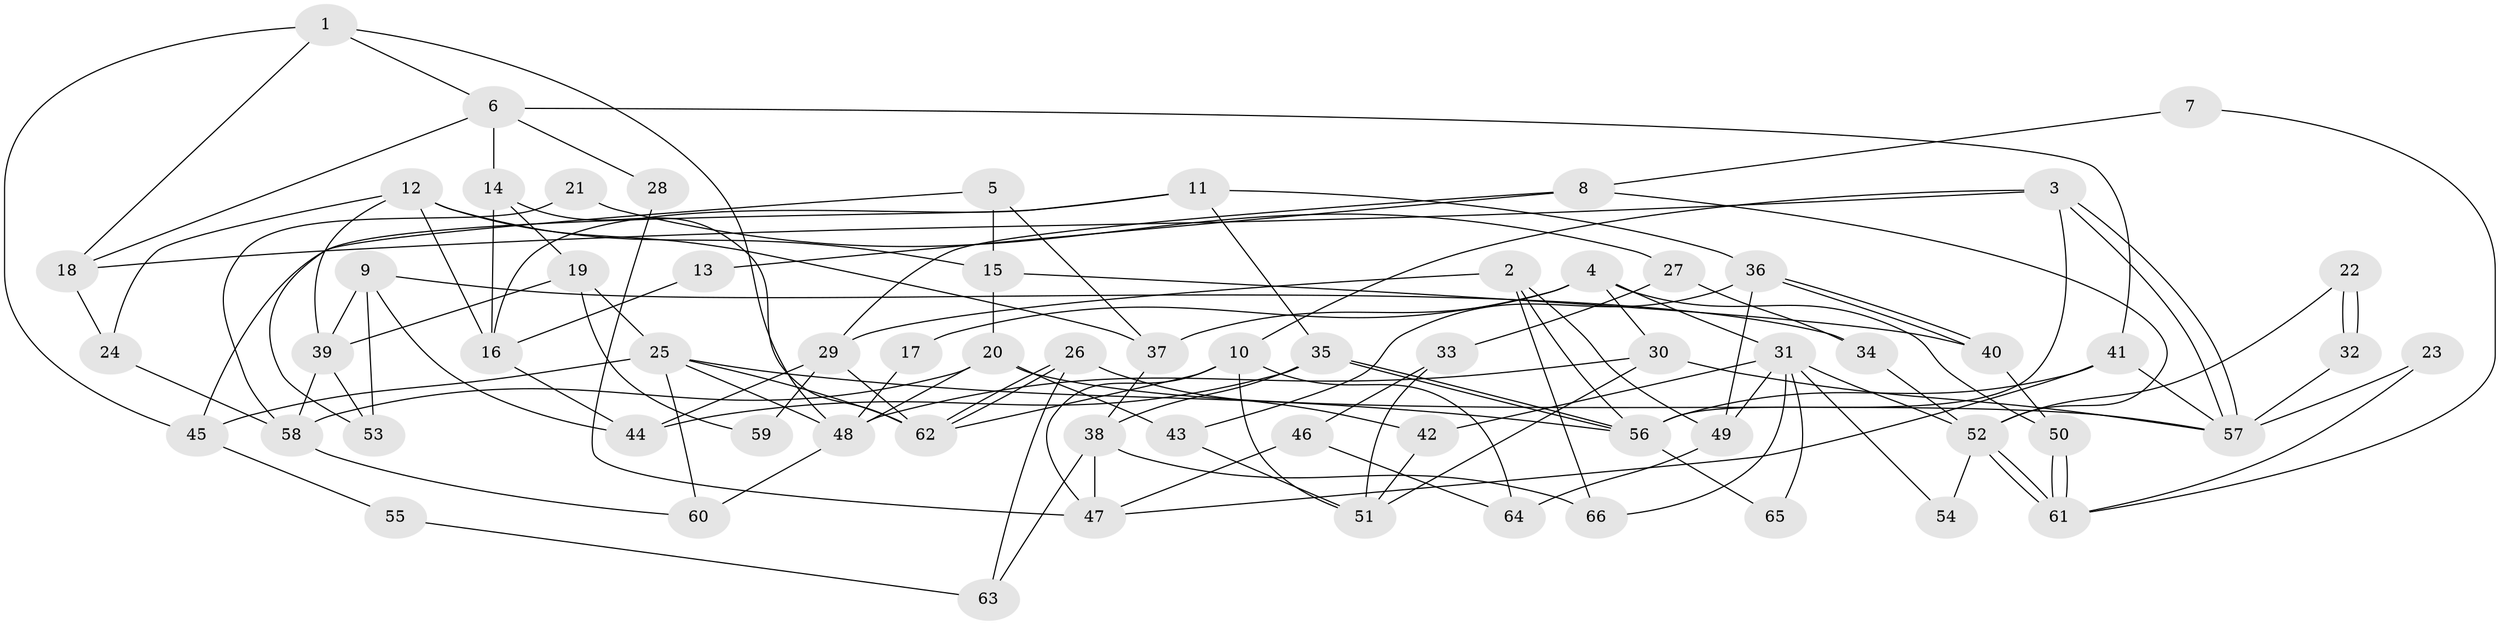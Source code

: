 // Generated by graph-tools (version 1.1) at 2025/49/03/09/25 04:49:37]
// undirected, 66 vertices, 132 edges
graph export_dot {
graph [start="1"]
  node [color=gray90,style=filled];
  1;
  2;
  3;
  4;
  5;
  6;
  7;
  8;
  9;
  10;
  11;
  12;
  13;
  14;
  15;
  16;
  17;
  18;
  19;
  20;
  21;
  22;
  23;
  24;
  25;
  26;
  27;
  28;
  29;
  30;
  31;
  32;
  33;
  34;
  35;
  36;
  37;
  38;
  39;
  40;
  41;
  42;
  43;
  44;
  45;
  46;
  47;
  48;
  49;
  50;
  51;
  52;
  53;
  54;
  55;
  56;
  57;
  58;
  59;
  60;
  61;
  62;
  63;
  64;
  65;
  66;
  1 -- 18;
  1 -- 48;
  1 -- 6;
  1 -- 45;
  2 -- 49;
  2 -- 29;
  2 -- 56;
  2 -- 66;
  3 -- 56;
  3 -- 57;
  3 -- 57;
  3 -- 10;
  3 -- 18;
  4 -- 30;
  4 -- 50;
  4 -- 17;
  4 -- 31;
  4 -- 37;
  5 -- 37;
  5 -- 15;
  5 -- 53;
  6 -- 41;
  6 -- 14;
  6 -- 18;
  6 -- 28;
  7 -- 8;
  7 -- 61;
  8 -- 52;
  8 -- 29;
  8 -- 13;
  9 -- 39;
  9 -- 53;
  9 -- 34;
  9 -- 44;
  10 -- 62;
  10 -- 47;
  10 -- 51;
  10 -- 64;
  11 -- 45;
  11 -- 35;
  11 -- 16;
  11 -- 36;
  12 -- 37;
  12 -- 16;
  12 -- 15;
  12 -- 24;
  12 -- 39;
  13 -- 16;
  14 -- 62;
  14 -- 16;
  14 -- 19;
  15 -- 20;
  15 -- 40;
  16 -- 44;
  17 -- 48;
  18 -- 24;
  19 -- 39;
  19 -- 25;
  19 -- 59;
  20 -- 48;
  20 -- 58;
  20 -- 43;
  20 -- 57;
  21 -- 58;
  21 -- 27;
  22 -- 52;
  22 -- 32;
  22 -- 32;
  23 -- 61;
  23 -- 57;
  24 -- 58;
  25 -- 56;
  25 -- 45;
  25 -- 48;
  25 -- 60;
  25 -- 62;
  26 -- 62;
  26 -- 62;
  26 -- 42;
  26 -- 63;
  27 -- 33;
  27 -- 34;
  28 -- 47;
  29 -- 62;
  29 -- 44;
  29 -- 59;
  30 -- 51;
  30 -- 57;
  30 -- 48;
  31 -- 66;
  31 -- 42;
  31 -- 49;
  31 -- 52;
  31 -- 54;
  31 -- 65;
  32 -- 57;
  33 -- 46;
  33 -- 51;
  34 -- 52;
  35 -- 56;
  35 -- 56;
  35 -- 44;
  35 -- 38;
  36 -- 40;
  36 -- 40;
  36 -- 43;
  36 -- 49;
  37 -- 38;
  38 -- 47;
  38 -- 63;
  38 -- 66;
  39 -- 58;
  39 -- 53;
  40 -- 50;
  41 -- 57;
  41 -- 56;
  41 -- 47;
  42 -- 51;
  43 -- 51;
  45 -- 55;
  46 -- 47;
  46 -- 64;
  48 -- 60;
  49 -- 64;
  50 -- 61;
  50 -- 61;
  52 -- 61;
  52 -- 61;
  52 -- 54;
  55 -- 63;
  56 -- 65;
  58 -- 60;
}
